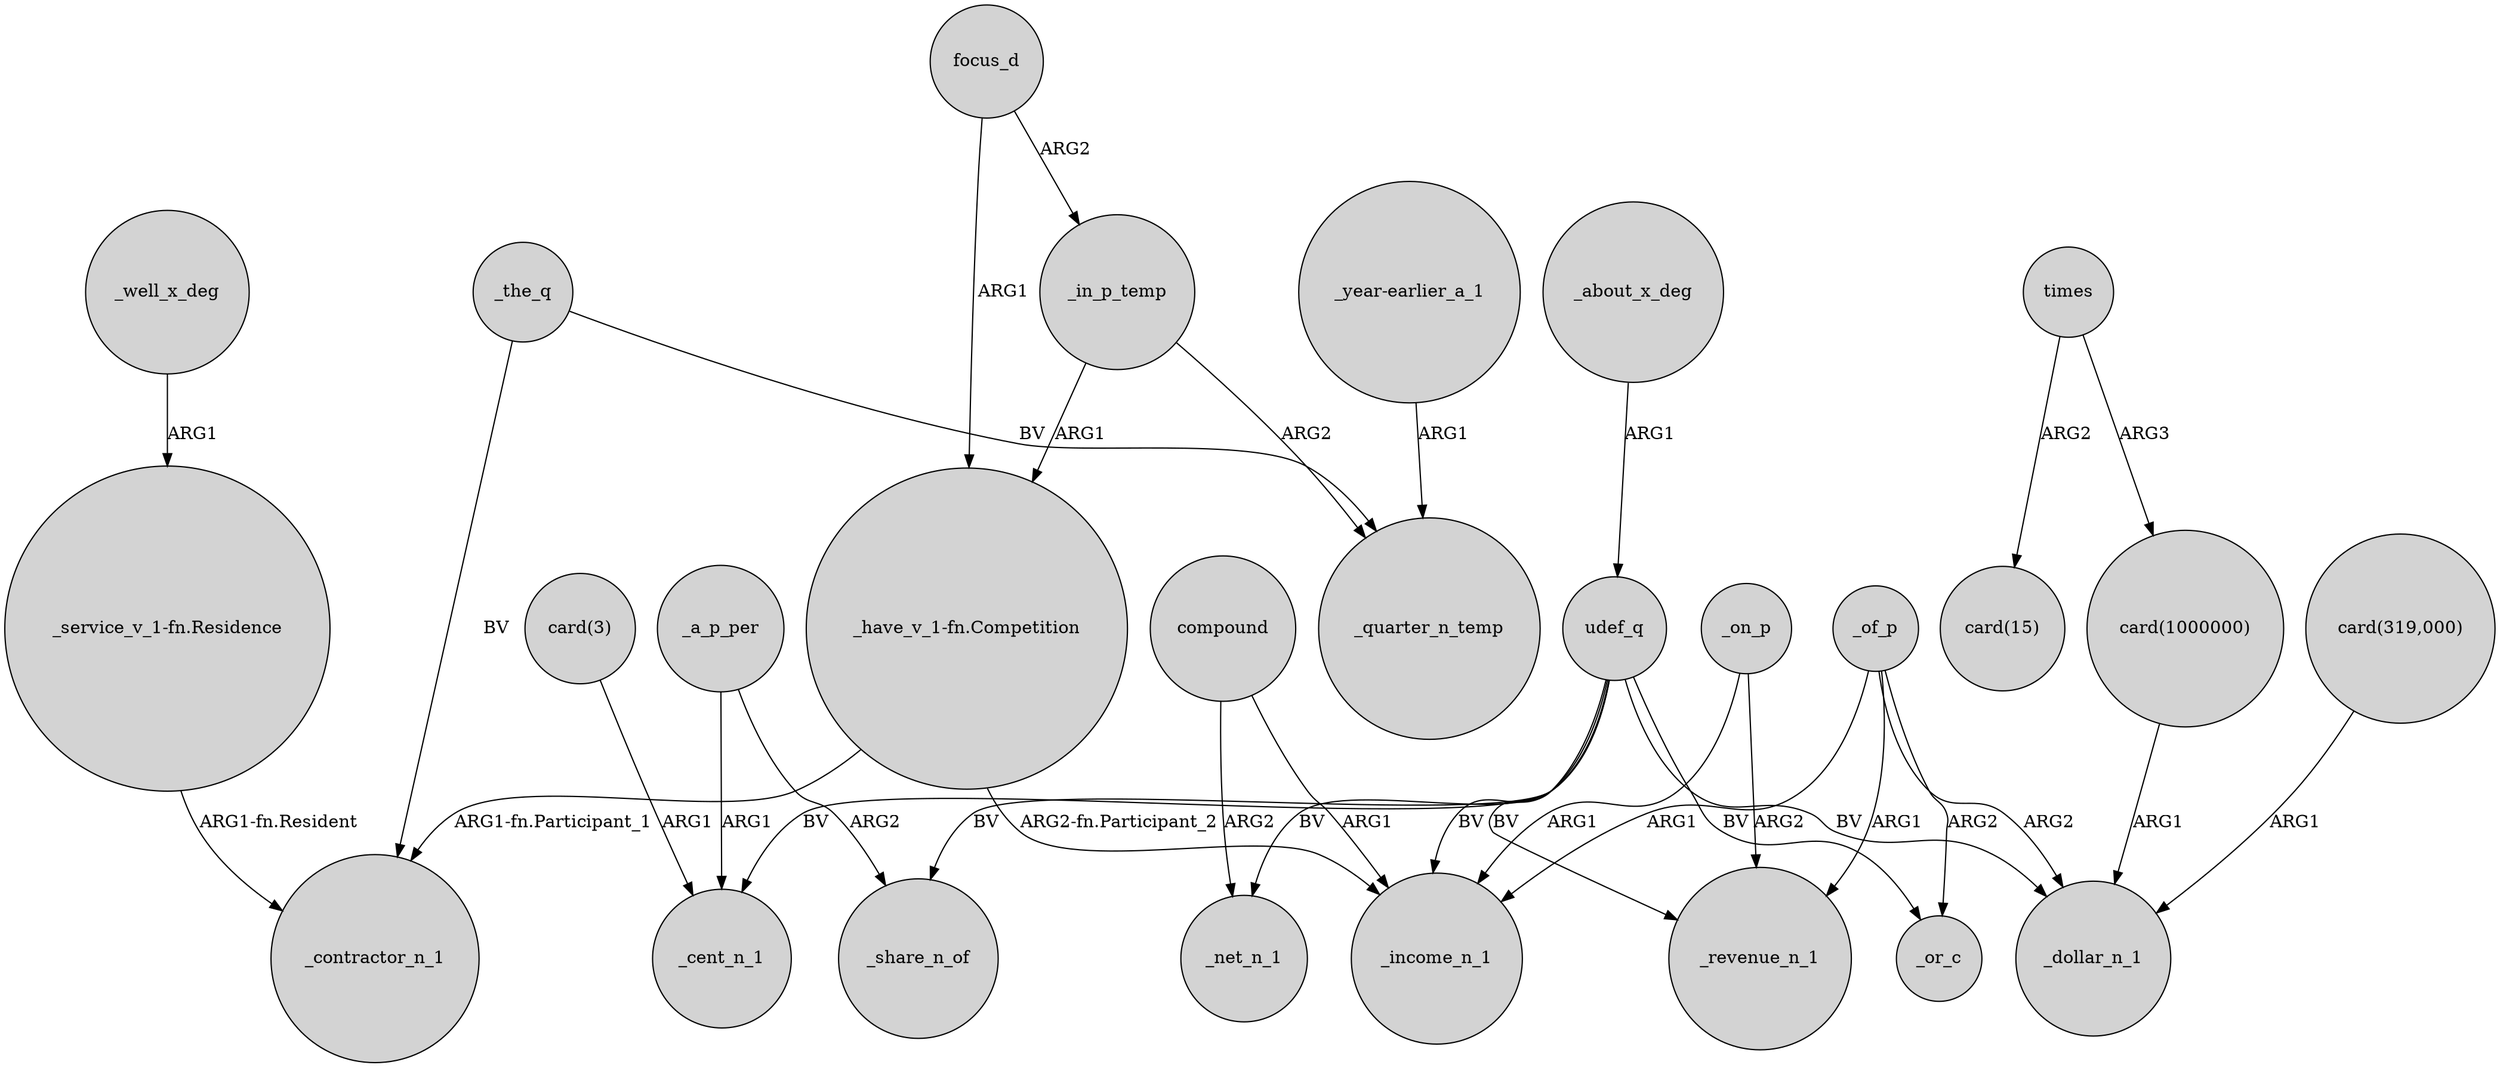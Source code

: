 digraph {
	node [shape=circle style=filled]
	_the_q -> _contractor_n_1 [label=BV]
	_in_p_temp -> _quarter_n_temp [label=ARG2]
	compound -> _net_n_1 [label=ARG2]
	_on_p -> _income_n_1 [label=ARG1]
	_a_p_per -> _cent_n_1 [label=ARG1]
	udef_q -> _income_n_1 [label=BV]
	"_service_v_1-fn.Residence" -> _contractor_n_1 [label="ARG1-fn.Resident"]
	_the_q -> _quarter_n_temp [label=BV]
	times -> "card(1000000)" [label=ARG3]
	"_have_v_1-fn.Competition" -> _income_n_1 [label="ARG2-fn.Participant_2"]
	_of_p -> _income_n_1 [label=ARG1]
	_on_p -> _revenue_n_1 [label=ARG2]
	_of_p -> _revenue_n_1 [label=ARG1]
	focus_d -> "_have_v_1-fn.Competition" [label=ARG1]
	udef_q -> _cent_n_1 [label=BV]
	udef_q -> _revenue_n_1 [label=BV]
	udef_q -> _or_c [label=BV]
	_about_x_deg -> udef_q [label=ARG1]
	times -> "card(15)" [label=ARG2]
	compound -> _income_n_1 [label=ARG1]
	_a_p_per -> _share_n_of [label=ARG2]
	udef_q -> _share_n_of [label=BV]
	udef_q -> _net_n_1 [label=BV]
	"_year-earlier_a_1" -> _quarter_n_temp [label=ARG1]
	udef_q -> _dollar_n_1 [label=BV]
	"card(1000000)" -> _dollar_n_1 [label=ARG1]
	"card(3)" -> _cent_n_1 [label=ARG1]
	focus_d -> _in_p_temp [label=ARG2]
	_of_p -> _or_c [label=ARG2]
	_of_p -> _dollar_n_1 [label=ARG2]
	"_have_v_1-fn.Competition" -> _contractor_n_1 [label="ARG1-fn.Participant_1"]
	"card(319,000)" -> _dollar_n_1 [label=ARG1]
	_well_x_deg -> "_service_v_1-fn.Residence" [label=ARG1]
	_in_p_temp -> "_have_v_1-fn.Competition" [label=ARG1]
}
